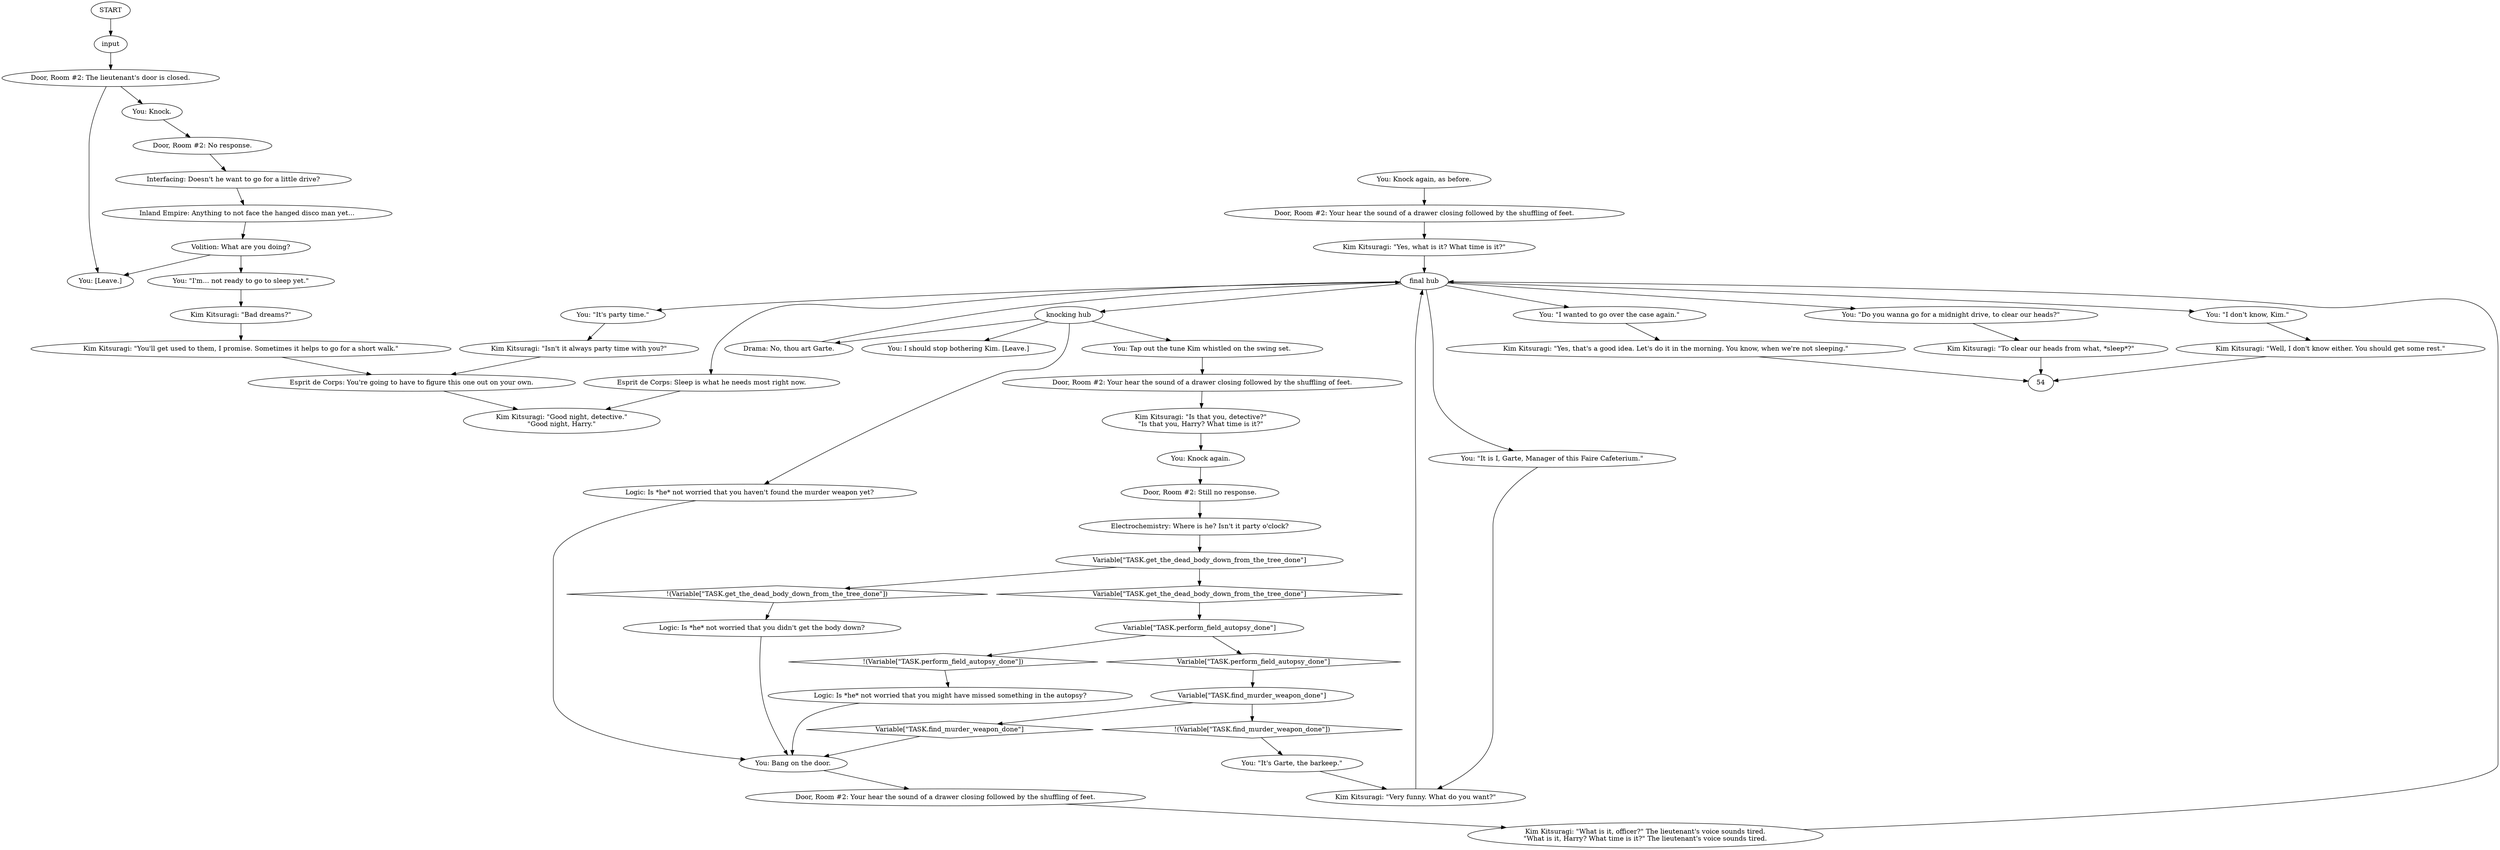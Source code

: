 # Helen - EasterEggs / Flow – WHIRLING / KIM DOOR
# Knocking on Kim's door.
# ==================================================
digraph G {
	  0 [label="START"];
	  1 [label="input"];
	  2 [label="Variable[\"TASK.find_murder_weapon_done\"]"];
	  3 [label="Variable[\"TASK.find_murder_weapon_done\"]", shape=diamond];
	  4 [label="!(Variable[\"TASK.find_murder_weapon_done\"])", shape=diamond];
	  5 [label="Door, Room #2: Your hear the sound of a drawer closing followed by the shuffling of feet."];
	  6 [label="Electrochemistry: Where is he? Isn't it party o'clock?"];
	  7 [label="Variable[\"TASK.perform_field_autopsy_done\"]"];
	  8 [label="Variable[\"TASK.perform_field_autopsy_done\"]", shape=diamond];
	  9 [label="!(Variable[\"TASK.perform_field_autopsy_done\"])", shape=diamond];
	  10 [label="Door, Room #2: Your hear the sound of a drawer closing followed by the shuffling of feet."];
	  11 [label="You: \"Do you wanna go for a midnight drive, to clear our heads?\""];
	  12 [label="Kim Kitsuragi: \"Very funny. What do you want?\""];
	  13 [label="Kim Kitsuragi: \"Isn't it always party time with you?\""];
	  14 [label="You: \"It's party time.\""];
	  15 [label="Inland Empire: Anything to not face the hanged disco man yet..."];
	  16 [label="Esprit de Corps: You're going to have to figure this one out on your own."];
	  17 [label="Kim Kitsuragi: \"Well, I don't know either. You should get some rest.\""];
	  18 [label="Logic: Is *he* not worried that you might have missed something in the autopsy?"];
	  19 [label="final hub"];
	  20 [label="Kim Kitsuragi: \"Bad dreams?\""];
	  21 [label="Logic: Is *he* not worried that you didn't get the body down?"];
	  22 [label="Kim Kitsuragi: \"Yes, that's a good idea. Let's do it in the morning. You know, when we're not sleeping.\""];
	  23 [label="Kim Kitsuragi: \"To clear our heads from what, *sleep*?\""];
	  24 [label="You: \"I don't know, Kim.\""];
	  25 [label="Variable[\"TASK.get_the_dead_body_down_from_the_tree_done\"]"];
	  26 [label="Variable[\"TASK.get_the_dead_body_down_from_the_tree_done\"]", shape=diamond];
	  27 [label="!(Variable[\"TASK.get_the_dead_body_down_from_the_tree_done\"])", shape=diamond];
	  28 [label="You: Knock."];
	  29 [label="Kim Kitsuragi: \"What is it, officer?\" The lieutenant's voice sounds tired.\n\"What is it, Harry? What time is it?\" The lieutenant's voice sounds tired."];
	  30 [label="Door, Room #2: The lieutenant's door is closed."];
	  31 [label="Door, Room #2: Still no response."];
	  32 [label="Kim Kitsuragi: \"You'll get used to them, I promise. Sometimes it helps to go for a short walk.\""];
	  33 [label="You: \"I wanted to go over the case again.\""];
	  34 [label="You: I should stop bothering Kim. [Leave.]"];
	  35 [label="Kim Kitsuragi: \"Is that you, detective?\"\n\"Is that you, Harry? What time is it?\""];
	  36 [label="Kim Kitsuragi: \"Good night, detective.\"\n\"Good night, Harry.\""];
	  37 [label="Door, Room #2: Your hear the sound of a drawer closing followed by the shuffling of feet."];
	  38 [label="Kim Kitsuragi: \"Yes, what is it? What time is it?\""];
	  39 [label="You: [Leave.]"];
	  40 [label="Door, Room #2: No response."];
	  41 [label="You: Tap out the tune Kim whistled on the swing set."];
	  42 [label="You: Knock again, as before."];
	  43 [label="Logic: Is *he* not worried that you haven't found the murder weapon yet?"];
	  44 [label="You: \"It's Garte, the barkeep.\""];
	  45 [label="knocking hub"];
	  46 [label="Volition: What are you doing?"];
	  47 [label="Interfacing: Doesn't he want to go for a little drive?"];
	  48 [label="You: Bang on the door."];
	  49 [label="Drama: No, thou art Garte."];
	  50 [label="You: Knock again."];
	  51 [label="You: \"I'm... not ready to go to sleep yet.\""];
	  52 [label="You: \"It is I, Garte, Manager of this Faire Cafeterium.\""];
	  53 [label="Esprit de Corps: Sleep is what he needs most right now."];
	  0 -> 1
	  1 -> 30
	  2 -> 3
	  2 -> 4
	  3 -> 48
	  4 -> 44
	  5 -> 29
	  6 -> 25
	  7 -> 8
	  7 -> 9
	  8 -> 2
	  9 -> 18
	  10 -> 35
	  11 -> 23
	  12 -> 19
	  13 -> 16
	  14 -> 13
	  15 -> 46
	  16 -> 36
	  17 -> 54
	  18 -> 48
	  19 -> 33
	  19 -> 11
	  19 -> 45
	  19 -> 14
	  19 -> 52
	  19 -> 53
	  19 -> 24
	  20 -> 32
	  21 -> 48
	  22 -> 54
	  23 -> 54
	  24 -> 17
	  25 -> 26
	  25 -> 27
	  26 -> 7
	  27 -> 21
	  28 -> 40
	  29 -> 19
	  30 -> 28
	  30 -> 39
	  31 -> 6
	  32 -> 16
	  33 -> 22
	  35 -> 50
	  37 -> 38
	  38 -> 19
	  40 -> 47
	  41 -> 10
	  42 -> 37
	  43 -> 48
	  44 -> 12
	  45 -> 41
	  45 -> 34
	  45 -> 43
	  45 -> 49
	  46 -> 51
	  46 -> 39
	  47 -> 15
	  48 -> 5
	  49 -> 19
	  50 -> 31
	  51 -> 20
	  52 -> 12
	  53 -> 36
}

